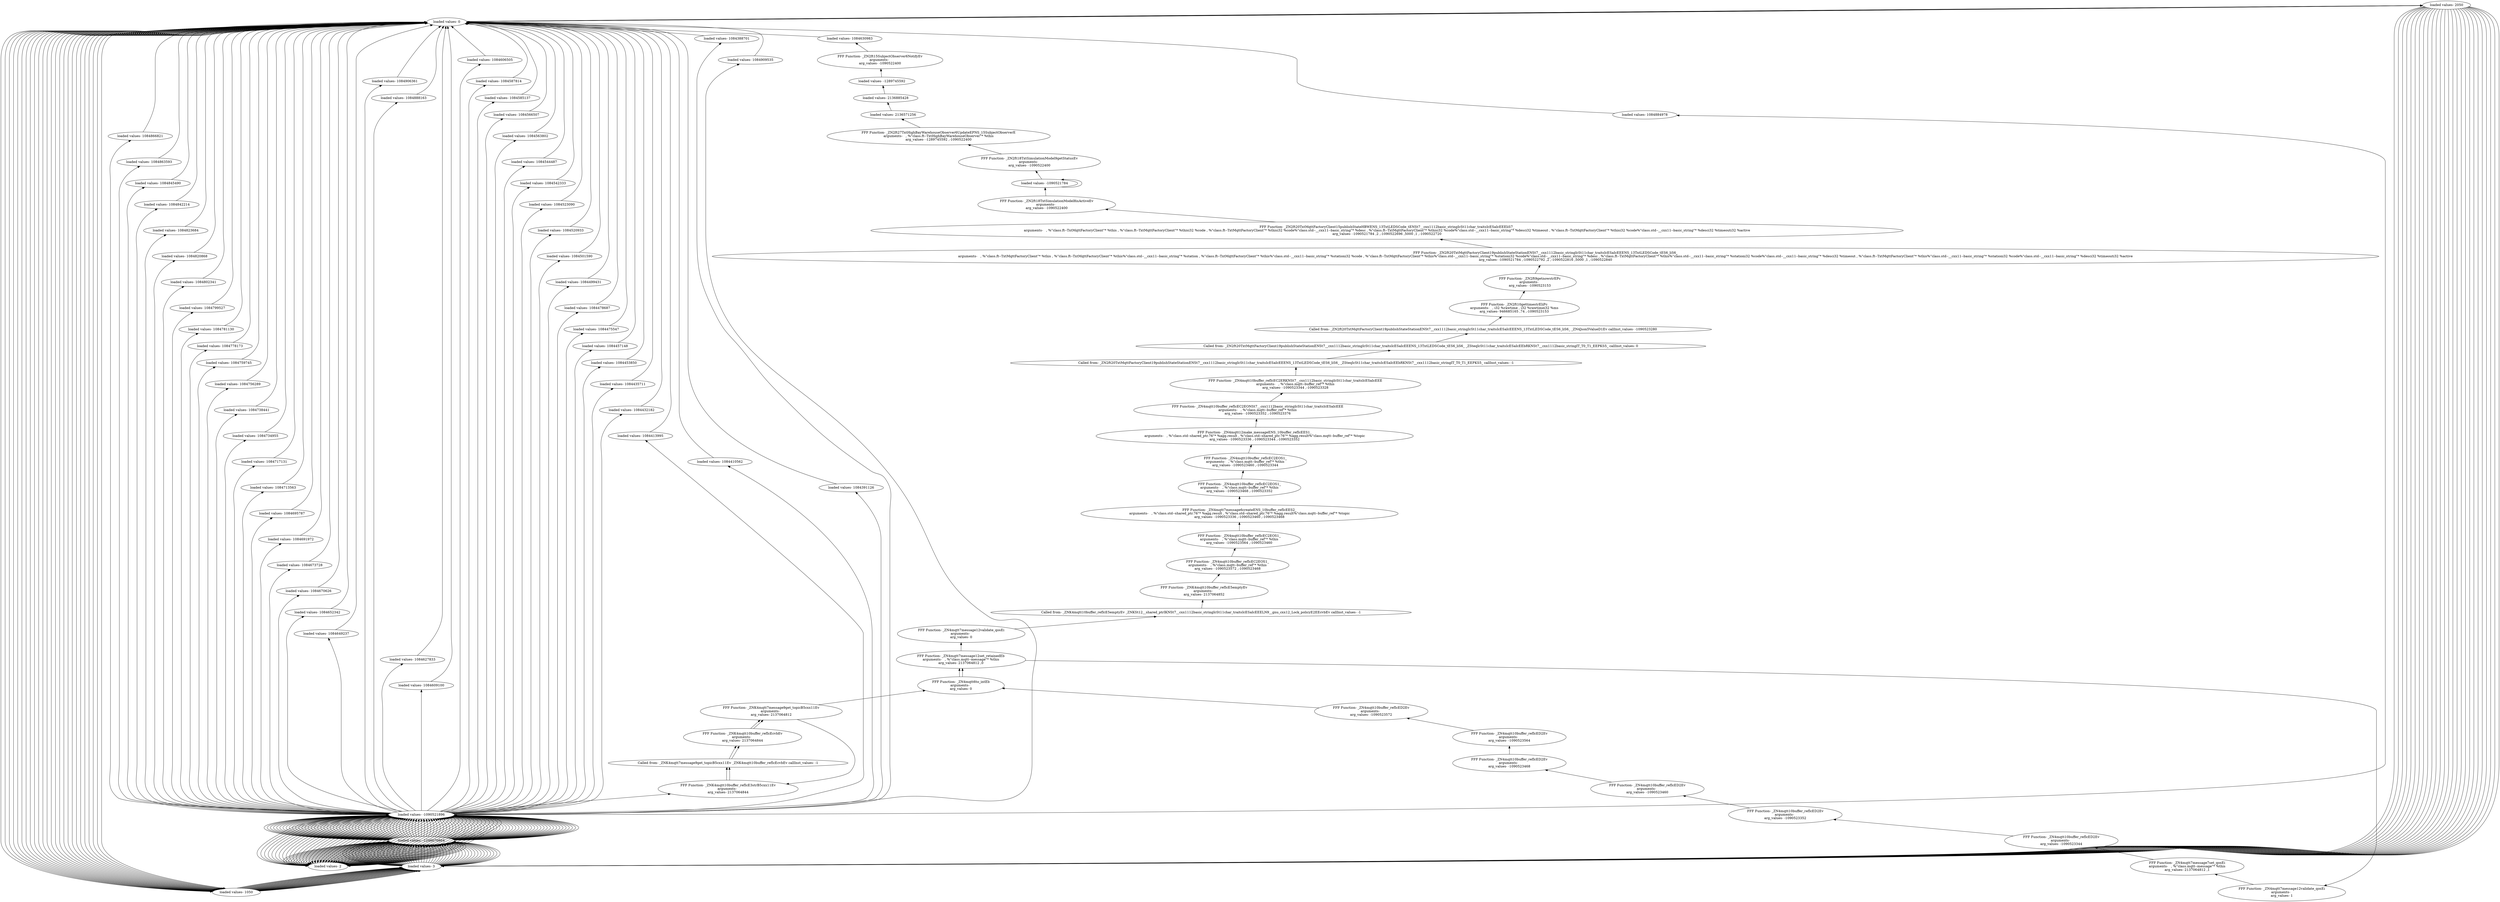 digraph {
	"loaded values- 2050"
	"loaded values- 3"
	"loaded values- 3" -> "loaded values- 2050" [dir=back]
	"loaded values- -1246676664"
	"loaded values- -1246676664" -> "loaded values- 3" [dir=back]
	"loaded values- -1090521896"
	"loaded values- -1090521896" -> "loaded values- -1246676664" [dir=back]
	"loaded values- 2"
	"loaded values- 2" -> "loaded values- -1090521896" [dir=back]
	"loaded values- -1246676664"
	"loaded values- -1246676664" -> "loaded values- 2" [dir=back]
	"loaded values- -1090521896"
	"loaded values- -1090521896" -> "loaded values- -1246676664" [dir=back]
	"loaded values- 1084909535"
	"loaded values- 1084909535" -> "loaded values- -1090521896" [dir=back]
	"loaded values- 0"
	"loaded values- 0" -> "loaded values- 1084909535" [dir=back]
	"loaded values- 1050"
	"loaded values- 1050" -> "loaded values- 0" [dir=back]
	"loaded values- 3"
	"loaded values- 3" -> "loaded values- 1050" [dir=back]
	"loaded values- -1246676664"
	"loaded values- -1246676664" -> "loaded values- 3" [dir=back]
	"loaded values- -1090521896"
	"loaded values- -1090521896" -> "loaded values- -1246676664" [dir=back]
	"loaded values- 2"
	"loaded values- 2" -> "loaded values- -1090521896" [dir=back]
	"loaded values- -1246676664"
	"loaded values- -1246676664" -> "loaded values- 2" [dir=back]
	"loaded values- -1090521896"
	"loaded values- -1090521896" -> "loaded values- -1246676664" [dir=back]
	"loaded values- 1084906361"
	"loaded values- 1084906361" -> "loaded values- -1090521896" [dir=back]
	"loaded values- 0"
	"loaded values- 0" -> "loaded values- 1084906361" [dir=back]
	"loaded values- 2050"
	"loaded values- 2050" -> "loaded values- 0" [dir=back]
	"loaded values- 3"
	"loaded values- 3" -> "loaded values- 2050" [dir=back]
	"loaded values- -1246676664"
	"loaded values- -1246676664" -> "loaded values- 3" [dir=back]
	"loaded values- -1090521896"
	"loaded values- -1090521896" -> "loaded values- -1246676664" [dir=back]
	"loaded values- 2"
	"loaded values- 2" -> "loaded values- -1090521896" [dir=back]
	"loaded values- -1246676664"
	"loaded values- -1246676664" -> "loaded values- 2" [dir=back]
	"loaded values- -1090521896"
	"loaded values- -1090521896" -> "loaded values- -1246676664" [dir=back]
	"loaded values- 1084888163"
	"loaded values- 1084888163" -> "loaded values- -1090521896" [dir=back]
	"loaded values- 0"
	"loaded values- 0" -> "loaded values- 1084888163" [dir=back]
	"loaded values- 1050"
	"loaded values- 1050" -> "loaded values- 0" [dir=back]
	"loaded values- 3"
	"loaded values- 3" -> "loaded values- 1050" [dir=back]
	"loaded values- -1246676664"
	"loaded values- -1246676664" -> "loaded values- 3" [dir=back]
	"loaded values- -1090521896"
	"loaded values- -1090521896" -> "loaded values- -1246676664" [dir=back]
	"loaded values- 2"
	"loaded values- 2" -> "loaded values- -1090521896" [dir=back]
	"loaded values- -1246676664"
	"loaded values- -1246676664" -> "loaded values- 2" [dir=back]
	"loaded values- -1090521896"
	"loaded values- -1090521896" -> "loaded values- -1246676664" [dir=back]
	"loaded values- 1084884978"
	"loaded values- 1084884978" -> "loaded values- -1090521896" [dir=back]
	"loaded values- 0"
	"loaded values- 0" -> "loaded values- 1084884978" [dir=back]
	"loaded values- 2050"
	"loaded values- 2050" -> "loaded values- 0" [dir=back]
	"loaded values- 3"
	"loaded values- 3" -> "loaded values- 2050" [dir=back]
	"loaded values- -1246676664"
	"loaded values- -1246676664" -> "loaded values- 3" [dir=back]
	"loaded values- -1090521896"
	"loaded values- -1090521896" -> "loaded values- -1246676664" [dir=back]
	"loaded values- 2"
	"loaded values- 2" -> "loaded values- -1090521896" [dir=back]
	"loaded values- -1246676664"
	"loaded values- -1246676664" -> "loaded values- 2" [dir=back]
	"loaded values- -1090521896"
	"loaded values- -1090521896" -> "loaded values- -1246676664" [dir=back]
	"loaded values- 1084866821"
	"loaded values- 1084866821" -> "loaded values- -1090521896" [dir=back]
	"loaded values- 0"
	"loaded values- 0" -> "loaded values- 1084866821" [dir=back]
	"loaded values- 1050"
	"loaded values- 1050" -> "loaded values- 0" [dir=back]
	"loaded values- 3"
	"loaded values- 3" -> "loaded values- 1050" [dir=back]
	"loaded values- -1246676664"
	"loaded values- -1246676664" -> "loaded values- 3" [dir=back]
	"loaded values- -1090521896"
	"loaded values- -1090521896" -> "loaded values- -1246676664" [dir=back]
	"loaded values- 2"
	"loaded values- 2" -> "loaded values- -1090521896" [dir=back]
	"loaded values- -1246676664"
	"loaded values- -1246676664" -> "loaded values- 2" [dir=back]
	"loaded values- -1090521896"
	"loaded values- -1090521896" -> "loaded values- -1246676664" [dir=back]
	"loaded values- 1084863593"
	"loaded values- 1084863593" -> "loaded values- -1090521896" [dir=back]
	"loaded values- 0"
	"loaded values- 0" -> "loaded values- 1084863593" [dir=back]
	"loaded values- 2050"
	"loaded values- 2050" -> "loaded values- 0" [dir=back]
	"loaded values- 3"
	"loaded values- 3" -> "loaded values- 2050" [dir=back]
	"loaded values- -1246676664"
	"loaded values- -1246676664" -> "loaded values- 3" [dir=back]
	"loaded values- -1090521896"
	"loaded values- -1090521896" -> "loaded values- -1246676664" [dir=back]
	"loaded values- 2"
	"loaded values- 2" -> "loaded values- -1090521896" [dir=back]
	"loaded values- -1246676664"
	"loaded values- -1246676664" -> "loaded values- 2" [dir=back]
	"loaded values- -1090521896"
	"loaded values- -1090521896" -> "loaded values- -1246676664" [dir=back]
	"loaded values- 1084845490"
	"loaded values- 1084845490" -> "loaded values- -1090521896" [dir=back]
	"loaded values- 0"
	"loaded values- 0" -> "loaded values- 1084845490" [dir=back]
	"loaded values- 1050"
	"loaded values- 1050" -> "loaded values- 0" [dir=back]
	"loaded values- 3"
	"loaded values- 3" -> "loaded values- 1050" [dir=back]
	"loaded values- -1246676664"
	"loaded values- -1246676664" -> "loaded values- 3" [dir=back]
	"loaded values- -1090521896"
	"loaded values- -1090521896" -> "loaded values- -1246676664" [dir=back]
	"loaded values- 2"
	"loaded values- 2" -> "loaded values- -1090521896" [dir=back]
	"loaded values- -1246676664"
	"loaded values- -1246676664" -> "loaded values- 2" [dir=back]
	"loaded values- -1090521896"
	"loaded values- -1090521896" -> "loaded values- -1246676664" [dir=back]
	"loaded values- 1084842214"
	"loaded values- 1084842214" -> "loaded values- -1090521896" [dir=back]
	"loaded values- 0"
	"loaded values- 0" -> "loaded values- 1084842214" [dir=back]
	"loaded values- 2050"
	"loaded values- 2050" -> "loaded values- 0" [dir=back]
	"loaded values- 3"
	"loaded values- 3" -> "loaded values- 2050" [dir=back]
	"loaded values- -1246676664"
	"loaded values- -1246676664" -> "loaded values- 3" [dir=back]
	"loaded values- -1090521896"
	"loaded values- -1090521896" -> "loaded values- -1246676664" [dir=back]
	"loaded values- 2"
	"loaded values- 2" -> "loaded values- -1090521896" [dir=back]
	"loaded values- -1246676664"
	"loaded values- -1246676664" -> "loaded values- 2" [dir=back]
	"loaded values- -1090521896"
	"loaded values- -1090521896" -> "loaded values- -1246676664" [dir=back]
	"loaded values- 1084823684"
	"loaded values- 1084823684" -> "loaded values- -1090521896" [dir=back]
	"loaded values- 0"
	"loaded values- 0" -> "loaded values- 1084823684" [dir=back]
	"loaded values- 1050"
	"loaded values- 1050" -> "loaded values- 0" [dir=back]
	"loaded values- 3"
	"loaded values- 3" -> "loaded values- 1050" [dir=back]
	"loaded values- -1246676664"
	"loaded values- -1246676664" -> "loaded values- 3" [dir=back]
	"loaded values- -1090521896"
	"loaded values- -1090521896" -> "loaded values- -1246676664" [dir=back]
	"loaded values- 2"
	"loaded values- 2" -> "loaded values- -1090521896" [dir=back]
	"loaded values- -1246676664"
	"loaded values- -1246676664" -> "loaded values- 2" [dir=back]
	"loaded values- -1090521896"
	"loaded values- -1090521896" -> "loaded values- -1246676664" [dir=back]
	"loaded values- 1084820868"
	"loaded values- 1084820868" -> "loaded values- -1090521896" [dir=back]
	"loaded values- 0"
	"loaded values- 0" -> "loaded values- 1084820868" [dir=back]
	"loaded values- 2050"
	"loaded values- 2050" -> "loaded values- 0" [dir=back]
	"loaded values- 3"
	"loaded values- 3" -> "loaded values- 2050" [dir=back]
	"loaded values- -1246676664"
	"loaded values- -1246676664" -> "loaded values- 3" [dir=back]
	"loaded values- -1090521896"
	"loaded values- -1090521896" -> "loaded values- -1246676664" [dir=back]
	"loaded values- 2"
	"loaded values- 2" -> "loaded values- -1090521896" [dir=back]
	"loaded values- -1246676664"
	"loaded values- -1246676664" -> "loaded values- 2" [dir=back]
	"loaded values- -1090521896"
	"loaded values- -1090521896" -> "loaded values- -1246676664" [dir=back]
	"loaded values- 1084802341"
	"loaded values- 1084802341" -> "loaded values- -1090521896" [dir=back]
	"loaded values- 0"
	"loaded values- 0" -> "loaded values- 1084802341" [dir=back]
	"loaded values- 1050"
	"loaded values- 1050" -> "loaded values- 0" [dir=back]
	"loaded values- 3"
	"loaded values- 3" -> "loaded values- 1050" [dir=back]
	"loaded values- -1246676664"
	"loaded values- -1246676664" -> "loaded values- 3" [dir=back]
	"loaded values- -1090521896"
	"loaded values- -1090521896" -> "loaded values- -1246676664" [dir=back]
	"loaded values- 2"
	"loaded values- 2" -> "loaded values- -1090521896" [dir=back]
	"loaded values- -1246676664"
	"loaded values- -1246676664" -> "loaded values- 2" [dir=back]
	"loaded values- -1090521896"
	"loaded values- -1090521896" -> "loaded values- -1246676664" [dir=back]
	"loaded values- 1084799527"
	"loaded values- 1084799527" -> "loaded values- -1090521896" [dir=back]
	"loaded values- 0"
	"loaded values- 0" -> "loaded values- 1084799527" [dir=back]
	"loaded values- 2050"
	"loaded values- 2050" -> "loaded values- 0" [dir=back]
	"loaded values- 3"
	"loaded values- 3" -> "loaded values- 2050" [dir=back]
	"loaded values- -1246676664"
	"loaded values- -1246676664" -> "loaded values- 3" [dir=back]
	"loaded values- -1090521896"
	"loaded values- -1090521896" -> "loaded values- -1246676664" [dir=back]
	"loaded values- 2"
	"loaded values- 2" -> "loaded values- -1090521896" [dir=back]
	"loaded values- -1246676664"
	"loaded values- -1246676664" -> "loaded values- 2" [dir=back]
	"loaded values- -1090521896"
	"loaded values- -1090521896" -> "loaded values- -1246676664" [dir=back]
	"loaded values- 1084781130"
	"loaded values- 1084781130" -> "loaded values- -1090521896" [dir=back]
	"loaded values- 0"
	"loaded values- 0" -> "loaded values- 1084781130" [dir=back]
	"loaded values- 1050"
	"loaded values- 1050" -> "loaded values- 0" [dir=back]
	"loaded values- 3"
	"loaded values- 3" -> "loaded values- 1050" [dir=back]
	"loaded values- -1246676664"
	"loaded values- -1246676664" -> "loaded values- 3" [dir=back]
	"loaded values- -1090521896"
	"loaded values- -1090521896" -> "loaded values- -1246676664" [dir=back]
	"loaded values- 2"
	"loaded values- 2" -> "loaded values- -1090521896" [dir=back]
	"loaded values- -1246676664"
	"loaded values- -1246676664" -> "loaded values- 2" [dir=back]
	"loaded values- -1090521896"
	"loaded values- -1090521896" -> "loaded values- -1246676664" [dir=back]
	"loaded values- 1084778173"
	"loaded values- 1084778173" -> "loaded values- -1090521896" [dir=back]
	"loaded values- 0"
	"loaded values- 0" -> "loaded values- 1084778173" [dir=back]
	"loaded values- 2050"
	"loaded values- 2050" -> "loaded values- 0" [dir=back]
	"loaded values- 3"
	"loaded values- 3" -> "loaded values- 2050" [dir=back]
	"loaded values- -1246676664"
	"loaded values- -1246676664" -> "loaded values- 3" [dir=back]
	"loaded values- -1090521896"
	"loaded values- -1090521896" -> "loaded values- -1246676664" [dir=back]
	"loaded values- 2"
	"loaded values- 2" -> "loaded values- -1090521896" [dir=back]
	"loaded values- -1246676664"
	"loaded values- -1246676664" -> "loaded values- 2" [dir=back]
	"loaded values- -1090521896"
	"loaded values- -1090521896" -> "loaded values- -1246676664" [dir=back]
	"loaded values- 1084759745"
	"loaded values- 1084759745" -> "loaded values- -1090521896" [dir=back]
	"loaded values- 0"
	"loaded values- 0" -> "loaded values- 1084759745" [dir=back]
	"loaded values- 1050"
	"loaded values- 1050" -> "loaded values- 0" [dir=back]
	"loaded values- 3"
	"loaded values- 3" -> "loaded values- 1050" [dir=back]
	"loaded values- -1246676664"
	"loaded values- -1246676664" -> "loaded values- 3" [dir=back]
	"loaded values- -1090521896"
	"loaded values- -1090521896" -> "loaded values- -1246676664" [dir=back]
	"loaded values- 2"
	"loaded values- 2" -> "loaded values- -1090521896" [dir=back]
	"loaded values- -1246676664"
	"loaded values- -1246676664" -> "loaded values- 2" [dir=back]
	"loaded values- -1090521896"
	"loaded values- -1090521896" -> "loaded values- -1246676664" [dir=back]
	"loaded values- 1084756289"
	"loaded values- 1084756289" -> "loaded values- -1090521896" [dir=back]
	"loaded values- 0"
	"loaded values- 0" -> "loaded values- 1084756289" [dir=back]
	"loaded values- 2050"
	"loaded values- 2050" -> "loaded values- 0" [dir=back]
	"loaded values- 3"
	"loaded values- 3" -> "loaded values- 2050" [dir=back]
	"loaded values- -1246676664"
	"loaded values- -1246676664" -> "loaded values- 3" [dir=back]
	"loaded values- -1090521896"
	"loaded values- -1090521896" -> "loaded values- -1246676664" [dir=back]
	"loaded values- 2"
	"loaded values- 2" -> "loaded values- -1090521896" [dir=back]
	"loaded values- -1246676664"
	"loaded values- -1246676664" -> "loaded values- 2" [dir=back]
	"loaded values- -1090521896"
	"loaded values- -1090521896" -> "loaded values- -1246676664" [dir=back]
	"loaded values- 1084738441"
	"loaded values- 1084738441" -> "loaded values- -1090521896" [dir=back]
	"loaded values- 0"
	"loaded values- 0" -> "loaded values- 1084738441" [dir=back]
	"loaded values- 1050"
	"loaded values- 1050" -> "loaded values- 0" [dir=back]
	"loaded values- 3"
	"loaded values- 3" -> "loaded values- 1050" [dir=back]
	"loaded values- -1246676664"
	"loaded values- -1246676664" -> "loaded values- 3" [dir=back]
	"loaded values- -1090521896"
	"loaded values- -1090521896" -> "loaded values- -1246676664" [dir=back]
	"loaded values- 2"
	"loaded values- 2" -> "loaded values- -1090521896" [dir=back]
	"loaded values- -1246676664"
	"loaded values- -1246676664" -> "loaded values- 2" [dir=back]
	"loaded values- -1090521896"
	"loaded values- -1090521896" -> "loaded values- -1246676664" [dir=back]
	"loaded values- 1084734955"
	"loaded values- 1084734955" -> "loaded values- -1090521896" [dir=back]
	"loaded values- 0"
	"loaded values- 0" -> "loaded values- 1084734955" [dir=back]
	"loaded values- 2050"
	"loaded values- 2050" -> "loaded values- 0" [dir=back]
	"loaded values- 3"
	"loaded values- 3" -> "loaded values- 2050" [dir=back]
	"loaded values- -1246676664"
	"loaded values- -1246676664" -> "loaded values- 3" [dir=back]
	"loaded values- -1090521896"
	"loaded values- -1090521896" -> "loaded values- -1246676664" [dir=back]
	"loaded values- 2"
	"loaded values- 2" -> "loaded values- -1090521896" [dir=back]
	"loaded values- -1246676664"
	"loaded values- -1246676664" -> "loaded values- 2" [dir=back]
	"loaded values- -1090521896"
	"loaded values- -1090521896" -> "loaded values- -1246676664" [dir=back]
	"loaded values- 1084717131"
	"loaded values- 1084717131" -> "loaded values- -1090521896" [dir=back]
	"loaded values- 0"
	"loaded values- 0" -> "loaded values- 1084717131" [dir=back]
	"loaded values- 1050"
	"loaded values- 1050" -> "loaded values- 0" [dir=back]
	"loaded values- 3"
	"loaded values- 3" -> "loaded values- 1050" [dir=back]
	"loaded values- -1246676664"
	"loaded values- -1246676664" -> "loaded values- 3" [dir=back]
	"loaded values- -1090521896"
	"loaded values- -1090521896" -> "loaded values- -1246676664" [dir=back]
	"loaded values- 2"
	"loaded values- 2" -> "loaded values- -1090521896" [dir=back]
	"loaded values- -1246676664"
	"loaded values- -1246676664" -> "loaded values- 2" [dir=back]
	"loaded values- -1090521896"
	"loaded values- -1090521896" -> "loaded values- -1246676664" [dir=back]
	"loaded values- 1084713563"
	"loaded values- 1084713563" -> "loaded values- -1090521896" [dir=back]
	"loaded values- 0"
	"loaded values- 0" -> "loaded values- 1084713563" [dir=back]
	"loaded values- 2050"
	"loaded values- 2050" -> "loaded values- 0" [dir=back]
	"loaded values- 3"
	"loaded values- 3" -> "loaded values- 2050" [dir=back]
	"loaded values- -1246676664"
	"loaded values- -1246676664" -> "loaded values- 3" [dir=back]
	"loaded values- -1090521896"
	"loaded values- -1090521896" -> "loaded values- -1246676664" [dir=back]
	"loaded values- 2"
	"loaded values- 2" -> "loaded values- -1090521896" [dir=back]
	"loaded values- -1246676664"
	"loaded values- -1246676664" -> "loaded values- 2" [dir=back]
	"loaded values- -1090521896"
	"loaded values- -1090521896" -> "loaded values- -1246676664" [dir=back]
	"loaded values- 1084695787"
	"loaded values- 1084695787" -> "loaded values- -1090521896" [dir=back]
	"loaded values- 0"
	"loaded values- 0" -> "loaded values- 1084695787" [dir=back]
	"loaded values- 1050"
	"loaded values- 1050" -> "loaded values- 0" [dir=back]
	"loaded values- 3"
	"loaded values- 3" -> "loaded values- 1050" [dir=back]
	"loaded values- -1246676664"
	"loaded values- -1246676664" -> "loaded values- 3" [dir=back]
	"loaded values- -1090521896"
	"loaded values- -1090521896" -> "loaded values- -1246676664" [dir=back]
	"loaded values- 2"
	"loaded values- 2" -> "loaded values- -1090521896" [dir=back]
	"loaded values- -1246676664"
	"loaded values- -1246676664" -> "loaded values- 2" [dir=back]
	"loaded values- -1090521896"
	"loaded values- -1090521896" -> "loaded values- -1246676664" [dir=back]
	"loaded values- 1084691972"
	"loaded values- 1084691972" -> "loaded values- -1090521896" [dir=back]
	"loaded values- 0"
	"loaded values- 0" -> "loaded values- 1084691972" [dir=back]
	"loaded values- 2050"
	"loaded values- 2050" -> "loaded values- 0" [dir=back]
	"loaded values- 3"
	"loaded values- 3" -> "loaded values- 2050" [dir=back]
	"loaded values- -1246676664"
	"loaded values- -1246676664" -> "loaded values- 3" [dir=back]
	"loaded values- -1090521896"
	"loaded values- -1090521896" -> "loaded values- -1246676664" [dir=back]
	"loaded values- 2"
	"loaded values- 2" -> "loaded values- -1090521896" [dir=back]
	"loaded values- -1246676664"
	"loaded values- -1246676664" -> "loaded values- 2" [dir=back]
	"loaded values- -1090521896"
	"loaded values- -1090521896" -> "loaded values- -1246676664" [dir=back]
	"loaded values- 1084673728"
	"loaded values- 1084673728" -> "loaded values- -1090521896" [dir=back]
	"loaded values- 0"
	"loaded values- 0" -> "loaded values- 1084673728" [dir=back]
	"loaded values- 1050"
	"loaded values- 1050" -> "loaded values- 0" [dir=back]
	"loaded values- 3"
	"loaded values- 3" -> "loaded values- 1050" [dir=back]
	"loaded values- -1246676664"
	"loaded values- -1246676664" -> "loaded values- 3" [dir=back]
	"loaded values- -1090521896"
	"loaded values- -1090521896" -> "loaded values- -1246676664" [dir=back]
	"loaded values- 2"
	"loaded values- 2" -> "loaded values- -1090521896" [dir=back]
	"loaded values- -1246676664"
	"loaded values- -1246676664" -> "loaded values- 2" [dir=back]
	"loaded values- -1090521896"
	"loaded values- -1090521896" -> "loaded values- -1246676664" [dir=back]
	"loaded values- 1084670626"
	"loaded values- 1084670626" -> "loaded values- -1090521896" [dir=back]
	"loaded values- 0"
	"loaded values- 0" -> "loaded values- 1084670626" [dir=back]
	"loaded values- 2050"
	"loaded values- 2050" -> "loaded values- 0" [dir=back]
	"loaded values- 3"
	"loaded values- 3" -> "loaded values- 2050" [dir=back]
	"loaded values- -1246676664"
	"loaded values- -1246676664" -> "loaded values- 3" [dir=back]
	"loaded values- -1090521896"
	"loaded values- -1090521896" -> "loaded values- -1246676664" [dir=back]
	"loaded values- 2"
	"loaded values- 2" -> "loaded values- -1090521896" [dir=back]
	"loaded values- -1246676664"
	"loaded values- -1246676664" -> "loaded values- 2" [dir=back]
	"loaded values- -1090521896"
	"loaded values- -1090521896" -> "loaded values- -1246676664" [dir=back]
	"loaded values- 1084652342"
	"loaded values- 1084652342" -> "loaded values- -1090521896" [dir=back]
	"loaded values- 0"
	"loaded values- 0" -> "loaded values- 1084652342" [dir=back]
	"loaded values- 1050"
	"loaded values- 1050" -> "loaded values- 0" [dir=back]
	"loaded values- 3"
	"loaded values- 3" -> "loaded values- 1050" [dir=back]
	"loaded values- -1246676664"
	"loaded values- -1246676664" -> "loaded values- 3" [dir=back]
	"loaded values- -1090521896"
	"loaded values- -1090521896" -> "loaded values- -1246676664" [dir=back]
	"loaded values- 2"
	"loaded values- 2" -> "loaded values- -1090521896" [dir=back]
	"loaded values- -1246676664"
	"loaded values- -1246676664" -> "loaded values- 2" [dir=back]
	"loaded values- -1090521896"
	"loaded values- -1090521896" -> "loaded values- -1246676664" [dir=back]
	"loaded values- 1084649237"
	"loaded values- 1084649237" -> "loaded values- -1090521896" [dir=back]
	"loaded values- 0"
	"loaded values- 0" -> "loaded values- 1084649237" [dir=back]
	"loaded values- 2050"
	"loaded values- 2050" -> "loaded values- 0" [dir=back]
	"loaded values- 3"
	"loaded values- 3" -> "loaded values- 2050" [dir=back]
	"loaded values- -1246676664"
	"loaded values- -1246676664" -> "loaded values- 3" [dir=back]
	"loaded values- -1090521896"
	"loaded values- -1090521896" -> "loaded values- -1246676664" [dir=back]
	"loaded values- 2"
	"loaded values- 2" -> "loaded values- -1090521896" [dir=back]
	"loaded values- -1246676664"
	"loaded values- -1246676664" -> "loaded values- 2" [dir=back]
	"loaded values- -1090521896"
	"loaded values- -1090521896" -> "loaded values- -1246676664" [dir=back]
	"FFF Function- _ZNK4mqtt10buffer_refIcE3strB5cxx11Ev
arguments-  
arg_values- 2137064844
"
	"FFF Function- _ZNK4mqtt10buffer_refIcE3strB5cxx11Ev
arguments-  
arg_values- 2137064844
" -> "loaded values- -1090521896" [dir=back]
	"Called from- _ZNK4mqtt7message9get_topicB5cxx11Ev _ZNK4mqtt10buffer_refIcEcvbEv callInst_values- -1"
	"Called from- _ZNK4mqtt7message9get_topicB5cxx11Ev _ZNK4mqtt10buffer_refIcEcvbEv callInst_values- -1" -> "FFF Function- _ZNK4mqtt10buffer_refIcE3strB5cxx11Ev
arguments-  
arg_values- 2137064844
" [dir=back]
	"FFF Function- _ZNK4mqtt10buffer_refIcEcvbEv
arguments-  
arg_values- 2137064844
"
	"FFF Function- _ZNK4mqtt10buffer_refIcEcvbEv
arguments-  
arg_values- 2137064844
" -> "Called from- _ZNK4mqtt7message9get_topicB5cxx11Ev _ZNK4mqtt10buffer_refIcEcvbEv callInst_values- -1" [dir=back]
	"FFF Function- _ZNK4mqtt7message9get_topicB5cxx11Ev
arguments-  
arg_values- 2137064812
"
	"FFF Function- _ZNK4mqtt7message9get_topicB5cxx11Ev
arguments-  
arg_values- 2137064812
" -> "FFF Function- _ZNK4mqtt10buffer_refIcEcvbEv
arguments-  
arg_values- 2137064844
" [dir=back]
	"FFF Function- _ZNK4mqtt10buffer_refIcE3strB5cxx11Ev
arguments-  
arg_values- 2137064844
"
	"FFF Function- _ZNK4mqtt10buffer_refIcE3strB5cxx11Ev
arguments-  
arg_values- 2137064844
" -> "FFF Function- _ZNK4mqtt7message9get_topicB5cxx11Ev
arguments-  
arg_values- 2137064812
" [dir=back]
	"Called from- _ZNK4mqtt7message9get_topicB5cxx11Ev _ZNK4mqtt10buffer_refIcEcvbEv callInst_values- -1"
	"Called from- _ZNK4mqtt7message9get_topicB5cxx11Ev _ZNK4mqtt10buffer_refIcEcvbEv callInst_values- -1" -> "FFF Function- _ZNK4mqtt10buffer_refIcE3strB5cxx11Ev
arguments-  
arg_values- 2137064844
" [dir=back]
	"FFF Function- _ZNK4mqtt10buffer_refIcEcvbEv
arguments-  
arg_values- 2137064844
"
	"FFF Function- _ZNK4mqtt10buffer_refIcEcvbEv
arguments-  
arg_values- 2137064844
" -> "Called from- _ZNK4mqtt7message9get_topicB5cxx11Ev _ZNK4mqtt10buffer_refIcEcvbEv callInst_values- -1" [dir=back]
	"FFF Function- _ZNK4mqtt7message9get_topicB5cxx11Ev
arguments-  
arg_values- 2137064812
"
	"FFF Function- _ZNK4mqtt7message9get_topicB5cxx11Ev
arguments-  
arg_values- 2137064812
" -> "FFF Function- _ZNK4mqtt10buffer_refIcEcvbEv
arguments-  
arg_values- 2137064844
" [dir=back]
	"FFF Function- _ZN4mqtt6to_intEb
arguments-  
arg_values- 0
"
	"FFF Function- _ZN4mqtt6to_intEb
arguments-  
arg_values- 0
" -> "FFF Function- _ZNK4mqtt7message9get_topicB5cxx11Ev
arguments-  
arg_values- 2137064812
" [dir=back]
	"FFF Function- _ZN4mqtt7message12set_retainedEb
arguments-   , %\"class.mqtt--message\"* %this
arg_values- 2137064812 ,0
"
	"FFF Function- _ZN4mqtt7message12set_retainedEb
arguments-   , %\"class.mqtt--message\"* %this
arg_values- 2137064812 ,0
" -> "FFF Function- _ZN4mqtt6to_intEb
arguments-  
arg_values- 0
" [dir=back]
	"FFF Function- _ZN4mqtt7message12validate_qosEi
arguments-  
arg_values- 1
"
	"FFF Function- _ZN4mqtt7message12validate_qosEi
arguments-  
arg_values- 1
" -> "FFF Function- _ZN4mqtt7message12set_retainedEb
arguments-   , %\"class.mqtt--message\"* %this
arg_values- 2137064812 ,0
" [dir=back]
	"FFF Function- _ZN4mqtt7message7set_qosEi
arguments-   , %\"class.mqtt--message\"* %this
arg_values- 2137064812 ,1
"
	"FFF Function- _ZN4mqtt7message7set_qosEi
arguments-   , %\"class.mqtt--message\"* %this
arg_values- 2137064812 ,1
" -> "FFF Function- _ZN4mqtt7message12validate_qosEi
arguments-  
arg_values- 1
" [dir=back]
	"FFF Function- _ZN4mqtt10buffer_refIcED2Ev
arguments-  
arg_values- -1090523344
"
	"FFF Function- _ZN4mqtt10buffer_refIcED2Ev
arguments-  
arg_values- -1090523344
" -> "FFF Function- _ZN4mqtt7message7set_qosEi
arguments-   , %\"class.mqtt--message\"* %this
arg_values- 2137064812 ,1
" [dir=back]
	"FFF Function- _ZN4mqtt10buffer_refIcED2Ev
arguments-  
arg_values- -1090523352
"
	"FFF Function- _ZN4mqtt10buffer_refIcED2Ev
arguments-  
arg_values- -1090523352
" -> "FFF Function- _ZN4mqtt10buffer_refIcED2Ev
arguments-  
arg_values- -1090523344
" [dir=back]
	"FFF Function- _ZN4mqtt10buffer_refIcED2Ev
arguments-  
arg_values- -1090523460
"
	"FFF Function- _ZN4mqtt10buffer_refIcED2Ev
arguments-  
arg_values- -1090523460
" -> "FFF Function- _ZN4mqtt10buffer_refIcED2Ev
arguments-  
arg_values- -1090523352
" [dir=back]
	"FFF Function- _ZN4mqtt10buffer_refIcED2Ev
arguments-  
arg_values- -1090523468
"
	"FFF Function- _ZN4mqtt10buffer_refIcED2Ev
arguments-  
arg_values- -1090523468
" -> "FFF Function- _ZN4mqtt10buffer_refIcED2Ev
arguments-  
arg_values- -1090523460
" [dir=back]
	"FFF Function- _ZN4mqtt10buffer_refIcED2Ev
arguments-  
arg_values- -1090523564
"
	"FFF Function- _ZN4mqtt10buffer_refIcED2Ev
arguments-  
arg_values- -1090523564
" -> "FFF Function- _ZN4mqtt10buffer_refIcED2Ev
arguments-  
arg_values- -1090523468
" [dir=back]
	"FFF Function- _ZN4mqtt10buffer_refIcED2Ev
arguments-  
arg_values- -1090523572
"
	"FFF Function- _ZN4mqtt10buffer_refIcED2Ev
arguments-  
arg_values- -1090523572
" -> "FFF Function- _ZN4mqtt10buffer_refIcED2Ev
arguments-  
arg_values- -1090523564
" [dir=back]
	"FFF Function- _ZN4mqtt6to_intEb
arguments-  
arg_values- 0
"
	"FFF Function- _ZN4mqtt6to_intEb
arguments-  
arg_values- 0
" -> "FFF Function- _ZN4mqtt10buffer_refIcED2Ev
arguments-  
arg_values- -1090523572
" [dir=back]
	"FFF Function- _ZN4mqtt7message12set_retainedEb
arguments-   , %\"class.mqtt--message\"* %this
arg_values- 2137064812 ,0
"
	"FFF Function- _ZN4mqtt7message12set_retainedEb
arguments-   , %\"class.mqtt--message\"* %this
arg_values- 2137064812 ,0
" -> "FFF Function- _ZN4mqtt6to_intEb
arguments-  
arg_values- 0
" [dir=back]
	"FFF Function- _ZN4mqtt7message12validate_qosEi
arguments-  
arg_values- 0
"
	"FFF Function- _ZN4mqtt7message12validate_qosEi
arguments-  
arg_values- 0
" -> "FFF Function- _ZN4mqtt7message12set_retainedEb
arguments-   , %\"class.mqtt--message\"* %this
arg_values- 2137064812 ,0
" [dir=back]
	"Called from- _ZNK4mqtt10buffer_refIcE5emptyEv _ZNKSt12__shared_ptrIKNSt7__cxx1112basic_stringIcSt11char_traitsIcESaIcEEELN9__gnu_cxx12_Lock_policyE2EEcvbEv callInst_values- -1"
	"Called from- _ZNK4mqtt10buffer_refIcE5emptyEv _ZNKSt12__shared_ptrIKNSt7__cxx1112basic_stringIcSt11char_traitsIcESaIcEEELN9__gnu_cxx12_Lock_policyE2EEcvbEv callInst_values- -1" -> "FFF Function- _ZN4mqtt7message12validate_qosEi
arguments-  
arg_values- 0
" [dir=back]
	"FFF Function- _ZNK4mqtt10buffer_refIcE5emptyEv
arguments-  
arg_values- 2137064852
"
	"FFF Function- _ZNK4mqtt10buffer_refIcE5emptyEv
arguments-  
arg_values- 2137064852
" -> "Called from- _ZNK4mqtt10buffer_refIcE5emptyEv _ZNKSt12__shared_ptrIKNSt7__cxx1112basic_stringIcSt11char_traitsIcESaIcEEELN9__gnu_cxx12_Lock_policyE2EEcvbEv callInst_values- -1" [dir=back]
	"FFF Function- _ZN4mqtt10buffer_refIcEC2EOS1_
arguments-   , %\"class.mqtt--buffer_ref\"* %this
arg_values- -1090523572 ,-1090523468
"
	"FFF Function- _ZN4mqtt10buffer_refIcEC2EOS1_
arguments-   , %\"class.mqtt--buffer_ref\"* %this
arg_values- -1090523572 ,-1090523468
" -> "FFF Function- _ZNK4mqtt10buffer_refIcE5emptyEv
arguments-  
arg_values- 2137064852
" [dir=back]
	"FFF Function- _ZN4mqtt10buffer_refIcEC2EOS1_
arguments-   , %\"class.mqtt--buffer_ref\"* %this
arg_values- -1090523564 ,-1090523460
"
	"FFF Function- _ZN4mqtt10buffer_refIcEC2EOS1_
arguments-   , %\"class.mqtt--buffer_ref\"* %this
arg_values- -1090523564 ,-1090523460
" -> "FFF Function- _ZN4mqtt10buffer_refIcEC2EOS1_
arguments-   , %\"class.mqtt--buffer_ref\"* %this
arg_values- -1090523572 ,-1090523468
" [dir=back]
	"FFF Function- _ZN4mqtt7message6createENS_10buffer_refIcEES2_
arguments-   , %\"class.std--shared_ptr.76\"* %agg.result , %\"class.std--shared_ptr.76\"* %agg.result%\"class.mqtt--buffer_ref\"* %topic
arg_values- -1090523336 ,-1090523460 ,-1090523468
"
	"FFF Function- _ZN4mqtt7message6createENS_10buffer_refIcEES2_
arguments-   , %\"class.std--shared_ptr.76\"* %agg.result , %\"class.std--shared_ptr.76\"* %agg.result%\"class.mqtt--buffer_ref\"* %topic
arg_values- -1090523336 ,-1090523460 ,-1090523468
" -> "FFF Function- _ZN4mqtt10buffer_refIcEC2EOS1_
arguments-   , %\"class.mqtt--buffer_ref\"* %this
arg_values- -1090523564 ,-1090523460
" [dir=back]
	"FFF Function- _ZN4mqtt10buffer_refIcEC2EOS1_
arguments-   , %\"class.mqtt--buffer_ref\"* %this
arg_values- -1090523468 ,-1090523352
"
	"FFF Function- _ZN4mqtt10buffer_refIcEC2EOS1_
arguments-   , %\"class.mqtt--buffer_ref\"* %this
arg_values- -1090523468 ,-1090523352
" -> "FFF Function- _ZN4mqtt7message6createENS_10buffer_refIcEES2_
arguments-   , %\"class.std--shared_ptr.76\"* %agg.result , %\"class.std--shared_ptr.76\"* %agg.result%\"class.mqtt--buffer_ref\"* %topic
arg_values- -1090523336 ,-1090523460 ,-1090523468
" [dir=back]
	"FFF Function- _ZN4mqtt10buffer_refIcEC2EOS1_
arguments-   , %\"class.mqtt--buffer_ref\"* %this
arg_values- -1090523460 ,-1090523344
"
	"FFF Function- _ZN4mqtt10buffer_refIcEC2EOS1_
arguments-   , %\"class.mqtt--buffer_ref\"* %this
arg_values- -1090523460 ,-1090523344
" -> "FFF Function- _ZN4mqtt10buffer_refIcEC2EOS1_
arguments-   , %\"class.mqtt--buffer_ref\"* %this
arg_values- -1090523468 ,-1090523352
" [dir=back]
	"FFF Function- _ZN4mqtt12make_messageENS_10buffer_refIcEES1_
arguments-   , %\"class.std--shared_ptr.76\"* %agg.result , %\"class.std--shared_ptr.76\"* %agg.result%\"class.mqtt--buffer_ref\"* %topic
arg_values- -1090523336 ,-1090523344 ,-1090523352
"
	"FFF Function- _ZN4mqtt12make_messageENS_10buffer_refIcEES1_
arguments-   , %\"class.std--shared_ptr.76\"* %agg.result , %\"class.std--shared_ptr.76\"* %agg.result%\"class.mqtt--buffer_ref\"* %topic
arg_values- -1090523336 ,-1090523344 ,-1090523352
" -> "FFF Function- _ZN4mqtt10buffer_refIcEC2EOS1_
arguments-   , %\"class.mqtt--buffer_ref\"* %this
arg_values- -1090523460 ,-1090523344
" [dir=back]
	"FFF Function- _ZN4mqtt10buffer_refIcEC2EONSt7__cxx1112basic_stringIcSt11char_traitsIcESaIcEEE
arguments-   , %\"class.mqtt--buffer_ref\"* %this
arg_values- -1090523352 ,-1090523376
"
	"FFF Function- _ZN4mqtt10buffer_refIcEC2EONSt7__cxx1112basic_stringIcSt11char_traitsIcESaIcEEE
arguments-   , %\"class.mqtt--buffer_ref\"* %this
arg_values- -1090523352 ,-1090523376
" -> "FFF Function- _ZN4mqtt12make_messageENS_10buffer_refIcEES1_
arguments-   , %\"class.std--shared_ptr.76\"* %agg.result , %\"class.std--shared_ptr.76\"* %agg.result%\"class.mqtt--buffer_ref\"* %topic
arg_values- -1090523336 ,-1090523344 ,-1090523352
" [dir=back]
	"FFF Function- _ZN4mqtt10buffer_refIcEC2ERKNSt7__cxx1112basic_stringIcSt11char_traitsIcESaIcEEE
arguments-   , %\"class.mqtt--buffer_ref\"* %this
arg_values- -1090523344 ,-1090523328
"
	"FFF Function- _ZN4mqtt10buffer_refIcEC2ERKNSt7__cxx1112basic_stringIcSt11char_traitsIcESaIcEEE
arguments-   , %\"class.mqtt--buffer_ref\"* %this
arg_values- -1090523344 ,-1090523328
" -> "FFF Function- _ZN4mqtt10buffer_refIcEC2EONSt7__cxx1112basic_stringIcSt11char_traitsIcESaIcEEE
arguments-   , %\"class.mqtt--buffer_ref\"* %this
arg_values- -1090523352 ,-1090523376
" [dir=back]
	"Called from- _ZN2ft20TxtMqttFactoryClient19publishStateStationENSt7__cxx1112basic_stringIcSt11char_traitsIcESaIcEEENS_13TxtLEDSCode_tES6_liS6_ _ZSteqIcSt11char_traitsIcESaIcEEbRKNSt7__cxx1112basic_stringIT_T0_T1_EEPKS5_ callInst_values- -1"
	"Called from- _ZN2ft20TxtMqttFactoryClient19publishStateStationENSt7__cxx1112basic_stringIcSt11char_traitsIcESaIcEEENS_13TxtLEDSCode_tES6_liS6_ _ZSteqIcSt11char_traitsIcESaIcEEbRKNSt7__cxx1112basic_stringIT_T0_T1_EEPKS5_ callInst_values- -1" -> "FFF Function- _ZN4mqtt10buffer_refIcEC2ERKNSt7__cxx1112basic_stringIcSt11char_traitsIcESaIcEEE
arguments-   , %\"class.mqtt--buffer_ref\"* %this
arg_values- -1090523344 ,-1090523328
" [dir=back]
	"Called from- _ZN2ft20TxtMqttFactoryClient19publishStateStationENSt7__cxx1112basic_stringIcSt11char_traitsIcESaIcEEENS_13TxtLEDSCode_tES6_liS6_ _ZSteqIcSt11char_traitsIcESaIcEEbRKNSt7__cxx1112basic_stringIT_T0_T1_EEPKS5_ callInst_values- 0"
	"Called from- _ZN2ft20TxtMqttFactoryClient19publishStateStationENSt7__cxx1112basic_stringIcSt11char_traitsIcESaIcEEENS_13TxtLEDSCode_tES6_liS6_ _ZSteqIcSt11char_traitsIcESaIcEEbRKNSt7__cxx1112basic_stringIT_T0_T1_EEPKS5_ callInst_values- 0" -> "Called from- _ZN2ft20TxtMqttFactoryClient19publishStateStationENSt7__cxx1112basic_stringIcSt11char_traitsIcESaIcEEENS_13TxtLEDSCode_tES6_liS6_ _ZSteqIcSt11char_traitsIcESaIcEEbRKNSt7__cxx1112basic_stringIT_T0_T1_EEPKS5_ callInst_values- -1" [dir=back]
	"Called from- _ZN2ft20TxtMqttFactoryClient19publishStateStationENSt7__cxx1112basic_stringIcSt11char_traitsIcESaIcEEENS_13TxtLEDSCode_tES6_liS6_ _ZN4Json5ValueD1Ev callInst_values- -1090523280"
	"Called from- _ZN2ft20TxtMqttFactoryClient19publishStateStationENSt7__cxx1112basic_stringIcSt11char_traitsIcESaIcEEENS_13TxtLEDSCode_tES6_liS6_ _ZN4Json5ValueD1Ev callInst_values- -1090523280" -> "Called from- _ZN2ft20TxtMqttFactoryClient19publishStateStationENSt7__cxx1112basic_stringIcSt11char_traitsIcESaIcEEENS_13TxtLEDSCode_tES6_liS6_ _ZSteqIcSt11char_traitsIcESaIcEEbRKNSt7__cxx1112basic_stringIT_T0_T1_EEPKS5_ callInst_values- 0" [dir=back]
	"FFF Function- _ZN2ft10gettimestrEliPc
arguments-   , i32 %rawtime , i32 %rawtimei32 %ms
arg_values- 946685165 ,74 ,-1090523153
"
	"FFF Function- _ZN2ft10gettimestrEliPc
arguments-   , i32 %rawtime , i32 %rawtimei32 %ms
arg_values- 946685165 ,74 ,-1090523153
" -> "Called from- _ZN2ft20TxtMqttFactoryClient19publishStateStationENSt7__cxx1112basic_stringIcSt11char_traitsIcESaIcEEENS_13TxtLEDSCode_tES6_liS6_ _ZN4Json5ValueD1Ev callInst_values- -1090523280" [dir=back]
	"FFF Function- _ZN2ft9getnowstrEPc
arguments-  
arg_values- -1090523153
"
	"FFF Function- _ZN2ft9getnowstrEPc
arguments-  
arg_values- -1090523153
" -> "FFF Function- _ZN2ft10gettimestrEliPc
arguments-   , i32 %rawtime , i32 %rawtimei32 %ms
arg_values- 946685165 ,74 ,-1090523153
" [dir=back]
	"FFF Function- _ZN2ft20TxtMqttFactoryClient19publishStateStationENSt7__cxx1112basic_stringIcSt11char_traitsIcESaIcEEENS_13TxtLEDSCode_tES6_liS6_
arguments-   , %\"class.ft--TxtMqttFactoryClient\"* %this , %\"class.ft--TxtMqttFactoryClient\"* %this%\"class.std--__cxx11--basic_string\"* %station , %\"class.ft--TxtMqttFactoryClient\"* %this%\"class.std--__cxx11--basic_string\"* %stationi32 %code , %\"class.ft--TxtMqttFactoryClient\"* %this%\"class.std--__cxx11--basic_string\"* %stationi32 %code%\"class.std--__cxx11--basic_string\"* %desc , %\"class.ft--TxtMqttFactoryClient\"* %this%\"class.std--__cxx11--basic_string\"* %stationi32 %code%\"class.std--__cxx11--basic_string\"* %desci32 %timeout , %\"class.ft--TxtMqttFactoryClient\"* %this%\"class.std--__cxx11--basic_string\"* %stationi32 %code%\"class.std--__cxx11--basic_string\"* %desci32 %timeouti32 %active
arg_values- -1090521784 ,-1090522792 ,2 ,-1090522816 ,5000 ,1 ,-1090522840
"
	"FFF Function- _ZN2ft20TxtMqttFactoryClient19publishStateStationENSt7__cxx1112basic_stringIcSt11char_traitsIcESaIcEEENS_13TxtLEDSCode_tES6_liS6_
arguments-   , %\"class.ft--TxtMqttFactoryClient\"* %this , %\"class.ft--TxtMqttFactoryClient\"* %this%\"class.std--__cxx11--basic_string\"* %station , %\"class.ft--TxtMqttFactoryClient\"* %this%\"class.std--__cxx11--basic_string\"* %stationi32 %code , %\"class.ft--TxtMqttFactoryClient\"* %this%\"class.std--__cxx11--basic_string\"* %stationi32 %code%\"class.std--__cxx11--basic_string\"* %desc , %\"class.ft--TxtMqttFactoryClient\"* %this%\"class.std--__cxx11--basic_string\"* %stationi32 %code%\"class.std--__cxx11--basic_string\"* %desci32 %timeout , %\"class.ft--TxtMqttFactoryClient\"* %this%\"class.std--__cxx11--basic_string\"* %stationi32 %code%\"class.std--__cxx11--basic_string\"* %desci32 %timeouti32 %active
arg_values- -1090521784 ,-1090522792 ,2 ,-1090522816 ,5000 ,1 ,-1090522840
" -> "FFF Function- _ZN2ft9getnowstrEPc
arguments-  
arg_values- -1090523153
" [dir=back]
	"FFF Function- _ZN2ft20TxtMqttFactoryClient15publishStateHBWENS_13TxtLEDSCode_tENSt7__cxx1112basic_stringIcSt11char_traitsIcESaIcEEEliS7_
arguments-   , %\"class.ft--TxtMqttFactoryClient\"* %this , %\"class.ft--TxtMqttFactoryClient\"* %thisi32 %code , %\"class.ft--TxtMqttFactoryClient\"* %thisi32 %code%\"class.std--__cxx11--basic_string\"* %desc , %\"class.ft--TxtMqttFactoryClient\"* %thisi32 %code%\"class.std--__cxx11--basic_string\"* %desci32 %timeout , %\"class.ft--TxtMqttFactoryClient\"* %thisi32 %code%\"class.std--__cxx11--basic_string\"* %desci32 %timeouti32 %active
arg_values- -1090521784 ,2 ,-1090522696 ,5000 ,1 ,-1090522720
"
	"FFF Function- _ZN2ft20TxtMqttFactoryClient15publishStateHBWENS_13TxtLEDSCode_tENSt7__cxx1112basic_stringIcSt11char_traitsIcESaIcEEEliS7_
arguments-   , %\"class.ft--TxtMqttFactoryClient\"* %this , %\"class.ft--TxtMqttFactoryClient\"* %thisi32 %code , %\"class.ft--TxtMqttFactoryClient\"* %thisi32 %code%\"class.std--__cxx11--basic_string\"* %desc , %\"class.ft--TxtMqttFactoryClient\"* %thisi32 %code%\"class.std--__cxx11--basic_string\"* %desci32 %timeout , %\"class.ft--TxtMqttFactoryClient\"* %thisi32 %code%\"class.std--__cxx11--basic_string\"* %desci32 %timeouti32 %active
arg_values- -1090521784 ,2 ,-1090522696 ,5000 ,1 ,-1090522720
" -> "FFF Function- _ZN2ft20TxtMqttFactoryClient19publishStateStationENSt7__cxx1112basic_stringIcSt11char_traitsIcESaIcEEENS_13TxtLEDSCode_tES6_liS6_
arguments-   , %\"class.ft--TxtMqttFactoryClient\"* %this , %\"class.ft--TxtMqttFactoryClient\"* %this%\"class.std--__cxx11--basic_string\"* %station , %\"class.ft--TxtMqttFactoryClient\"* %this%\"class.std--__cxx11--basic_string\"* %stationi32 %code , %\"class.ft--TxtMqttFactoryClient\"* %this%\"class.std--__cxx11--basic_string\"* %stationi32 %code%\"class.std--__cxx11--basic_string\"* %desc , %\"class.ft--TxtMqttFactoryClient\"* %this%\"class.std--__cxx11--basic_string\"* %stationi32 %code%\"class.std--__cxx11--basic_string\"* %desci32 %timeout , %\"class.ft--TxtMqttFactoryClient\"* %this%\"class.std--__cxx11--basic_string\"* %stationi32 %code%\"class.std--__cxx11--basic_string\"* %desci32 %timeouti32 %active
arg_values- -1090521784 ,-1090522792 ,2 ,-1090522816 ,5000 ,1 ,-1090522840
" [dir=back]
	"FFF Function- _ZN2ft18TxtSimulationModel8isActiveEv
arguments-  
arg_values- -1090522400
"
	"FFF Function- _ZN2ft18TxtSimulationModel8isActiveEv
arguments-  
arg_values- -1090522400
" -> "FFF Function- _ZN2ft20TxtMqttFactoryClient15publishStateHBWENS_13TxtLEDSCode_tENSt7__cxx1112basic_stringIcSt11char_traitsIcESaIcEEEliS7_
arguments-   , %\"class.ft--TxtMqttFactoryClient\"* %this , %\"class.ft--TxtMqttFactoryClient\"* %thisi32 %code , %\"class.ft--TxtMqttFactoryClient\"* %thisi32 %code%\"class.std--__cxx11--basic_string\"* %desc , %\"class.ft--TxtMqttFactoryClient\"* %thisi32 %code%\"class.std--__cxx11--basic_string\"* %desci32 %timeout , %\"class.ft--TxtMqttFactoryClient\"* %thisi32 %code%\"class.std--__cxx11--basic_string\"* %desci32 %timeouti32 %active
arg_values- -1090521784 ,2 ,-1090522696 ,5000 ,1 ,-1090522720
" [dir=back]
	"loaded values- -1090521784"
	"loaded values- -1090521784" -> "FFF Function- _ZN2ft18TxtSimulationModel8isActiveEv
arguments-  
arg_values- -1090522400
" [dir=back]
	"loaded values- -1090521784"
	"loaded values- -1090521784" -> "loaded values- -1090521784" [dir=back]
	"FFF Function- _ZN2ft18TxtSimulationModel9getStatusEv
arguments-  
arg_values- -1090522400
"
	"FFF Function- _ZN2ft18TxtSimulationModel9getStatusEv
arguments-  
arg_values- -1090522400
" -> "loaded values- -1090521784" [dir=back]
	"FFF Function- _ZN2ft27TxtHighBayWarehouseObserver6UpdateEPNS_15SubjectObserverE
arguments-   , %\"class.ft--TxtHighBayWarehouseObserver\"* %this
arg_values- -1289745592 ,-1090522400
"
	"FFF Function- _ZN2ft27TxtHighBayWarehouseObserver6UpdateEPNS_15SubjectObserverE
arguments-   , %\"class.ft--TxtHighBayWarehouseObserver\"* %this
arg_values- -1289745592 ,-1090522400
" -> "FFF Function- _ZN2ft18TxtSimulationModel9getStatusEv
arguments-  
arg_values- -1090522400
" [dir=back]
	"loaded values- 2136571256"
	"loaded values- 2136571256" -> "FFF Function- _ZN2ft27TxtHighBayWarehouseObserver6UpdateEPNS_15SubjectObserverE
arguments-   , %\"class.ft--TxtHighBayWarehouseObserver\"* %this
arg_values- -1289745592 ,-1090522400
" [dir=back]
	"loaded values- 2136885428"
	"loaded values- 2136885428" -> "loaded values- 2136571256" [dir=back]
	"loaded values- -1289745592"
	"loaded values- -1289745592" -> "loaded values- 2136885428" [dir=back]
	"FFF Function- _ZN2ft15SubjectObserver6NotifyEv
arguments-  
arg_values- -1090522400
"
	"FFF Function- _ZN2ft15SubjectObserver6NotifyEv
arguments-  
arg_values- -1090522400
" -> "loaded values- -1289745592" [dir=back]
	"loaded values- 1084630983"
	"loaded values- 1084630983" -> "FFF Function- _ZN2ft15SubjectObserver6NotifyEv
arguments-  
arg_values- -1090522400
" [dir=back]
	"loaded values- 0"
	"loaded values- 0" -> "loaded values- 1084630983" [dir=back]
	"loaded values- 1050"
	"loaded values- 1050" -> "loaded values- 0" [dir=back]
	"loaded values- 3"
	"loaded values- 3" -> "loaded values- 1050" [dir=back]
	"loaded values- -1246676664"
	"loaded values- -1246676664" -> "loaded values- 3" [dir=back]
	"loaded values- -1090521896"
	"loaded values- -1090521896" -> "loaded values- -1246676664" [dir=back]
	"loaded values- 2"
	"loaded values- 2" -> "loaded values- -1090521896" [dir=back]
	"loaded values- -1246676664"
	"loaded values- -1246676664" -> "loaded values- 2" [dir=back]
	"loaded values- -1090521896"
	"loaded values- -1090521896" -> "loaded values- -1246676664" [dir=back]
	"loaded values- 1084627833"
	"loaded values- 1084627833" -> "loaded values- -1090521896" [dir=back]
	"loaded values- 0"
	"loaded values- 0" -> "loaded values- 1084627833" [dir=back]
	"loaded values- 2050"
	"loaded values- 2050" -> "loaded values- 0" [dir=back]
	"loaded values- 3"
	"loaded values- 3" -> "loaded values- 2050" [dir=back]
	"loaded values- -1246676664"
	"loaded values- -1246676664" -> "loaded values- 3" [dir=back]
	"loaded values- -1090521896"
	"loaded values- -1090521896" -> "loaded values- -1246676664" [dir=back]
	"loaded values- 2"
	"loaded values- 2" -> "loaded values- -1090521896" [dir=back]
	"loaded values- -1246676664"
	"loaded values- -1246676664" -> "loaded values- 2" [dir=back]
	"loaded values- -1090521896"
	"loaded values- -1090521896" -> "loaded values- -1246676664" [dir=back]
	"loaded values- 1084609100"
	"loaded values- 1084609100" -> "loaded values- -1090521896" [dir=back]
	"loaded values- 0"
	"loaded values- 0" -> "loaded values- 1084609100" [dir=back]
	"loaded values- 1050"
	"loaded values- 1050" -> "loaded values- 0" [dir=back]
	"loaded values- 3"
	"loaded values- 3" -> "loaded values- 1050" [dir=back]
	"loaded values- -1246676664"
	"loaded values- -1246676664" -> "loaded values- 3" [dir=back]
	"loaded values- -1090521896"
	"loaded values- -1090521896" -> "loaded values- -1246676664" [dir=back]
	"loaded values- 2"
	"loaded values- 2" -> "loaded values- -1090521896" [dir=back]
	"loaded values- -1246676664"
	"loaded values- -1246676664" -> "loaded values- 2" [dir=back]
	"loaded values- -1090521896"
	"loaded values- -1090521896" -> "loaded values- -1246676664" [dir=back]
	"loaded values- 1084606505"
	"loaded values- 1084606505" -> "loaded values- -1090521896" [dir=back]
	"loaded values- 0"
	"loaded values- 0" -> "loaded values- 1084606505" [dir=back]
	"loaded values- 2050"
	"loaded values- 2050" -> "loaded values- 0" [dir=back]
	"loaded values- 3"
	"loaded values- 3" -> "loaded values- 2050" [dir=back]
	"loaded values- -1246676664"
	"loaded values- -1246676664" -> "loaded values- 3" [dir=back]
	"loaded values- -1090521896"
	"loaded values- -1090521896" -> "loaded values- -1246676664" [dir=back]
	"loaded values- 2"
	"loaded values- 2" -> "loaded values- -1090521896" [dir=back]
	"loaded values- -1246676664"
	"loaded values- -1246676664" -> "loaded values- 2" [dir=back]
	"loaded values- -1090521896"
	"loaded values- -1090521896" -> "loaded values- -1246676664" [dir=back]
	"loaded values- 1084587814"
	"loaded values- 1084587814" -> "loaded values- -1090521896" [dir=back]
	"loaded values- 0"
	"loaded values- 0" -> "loaded values- 1084587814" [dir=back]
	"loaded values- 1050"
	"loaded values- 1050" -> "loaded values- 0" [dir=back]
	"loaded values- 3"
	"loaded values- 3" -> "loaded values- 1050" [dir=back]
	"loaded values- -1246676664"
	"loaded values- -1246676664" -> "loaded values- 3" [dir=back]
	"loaded values- -1090521896"
	"loaded values- -1090521896" -> "loaded values- -1246676664" [dir=back]
	"loaded values- 2"
	"loaded values- 2" -> "loaded values- -1090521896" [dir=back]
	"loaded values- -1246676664"
	"loaded values- -1246676664" -> "loaded values- 2" [dir=back]
	"loaded values- -1090521896"
	"loaded values- -1090521896" -> "loaded values- -1246676664" [dir=back]
	"loaded values- 1084585137"
	"loaded values- 1084585137" -> "loaded values- -1090521896" [dir=back]
	"loaded values- 0"
	"loaded values- 0" -> "loaded values- 1084585137" [dir=back]
	"loaded values- 2050"
	"loaded values- 2050" -> "loaded values- 0" [dir=back]
	"loaded values- 3"
	"loaded values- 3" -> "loaded values- 2050" [dir=back]
	"loaded values- -1246676664"
	"loaded values- -1246676664" -> "loaded values- 3" [dir=back]
	"loaded values- -1090521896"
	"loaded values- -1090521896" -> "loaded values- -1246676664" [dir=back]
	"loaded values- 2"
	"loaded values- 2" -> "loaded values- -1090521896" [dir=back]
	"loaded values- -1246676664"
	"loaded values- -1246676664" -> "loaded values- 2" [dir=back]
	"loaded values- -1090521896"
	"loaded values- -1090521896" -> "loaded values- -1246676664" [dir=back]
	"loaded values- 1084566507"
	"loaded values- 1084566507" -> "loaded values- -1090521896" [dir=back]
	"loaded values- 0"
	"loaded values- 0" -> "loaded values- 1084566507" [dir=back]
	"loaded values- 1050"
	"loaded values- 1050" -> "loaded values- 0" [dir=back]
	"loaded values- 3"
	"loaded values- 3" -> "loaded values- 1050" [dir=back]
	"loaded values- -1246676664"
	"loaded values- -1246676664" -> "loaded values- 3" [dir=back]
	"loaded values- -1090521896"
	"loaded values- -1090521896" -> "loaded values- -1246676664" [dir=back]
	"loaded values- 2"
	"loaded values- 2" -> "loaded values- -1090521896" [dir=back]
	"loaded values- -1246676664"
	"loaded values- -1246676664" -> "loaded values- 2" [dir=back]
	"loaded values- -1090521896"
	"loaded values- -1090521896" -> "loaded values- -1246676664" [dir=back]
	"loaded values- 1084563802"
	"loaded values- 1084563802" -> "loaded values- -1090521896" [dir=back]
	"loaded values- 0"
	"loaded values- 0" -> "loaded values- 1084563802" [dir=back]
	"loaded values- 2050"
	"loaded values- 2050" -> "loaded values- 0" [dir=back]
	"loaded values- 3"
	"loaded values- 3" -> "loaded values- 2050" [dir=back]
	"loaded values- -1246676664"
	"loaded values- -1246676664" -> "loaded values- 3" [dir=back]
	"loaded values- -1090521896"
	"loaded values- -1090521896" -> "loaded values- -1246676664" [dir=back]
	"loaded values- 2"
	"loaded values- 2" -> "loaded values- -1090521896" [dir=back]
	"loaded values- -1246676664"
	"loaded values- -1246676664" -> "loaded values- 2" [dir=back]
	"loaded values- -1090521896"
	"loaded values- -1090521896" -> "loaded values- -1246676664" [dir=back]
	"loaded values- 1084544487"
	"loaded values- 1084544487" -> "loaded values- -1090521896" [dir=back]
	"loaded values- 0"
	"loaded values- 0" -> "loaded values- 1084544487" [dir=back]
	"loaded values- 1050"
	"loaded values- 1050" -> "loaded values- 0" [dir=back]
	"loaded values- 3"
	"loaded values- 3" -> "loaded values- 1050" [dir=back]
	"loaded values- -1246676664"
	"loaded values- -1246676664" -> "loaded values- 3" [dir=back]
	"loaded values- -1090521896"
	"loaded values- -1090521896" -> "loaded values- -1246676664" [dir=back]
	"loaded values- 2"
	"loaded values- 2" -> "loaded values- -1090521896" [dir=back]
	"loaded values- -1246676664"
	"loaded values- -1246676664" -> "loaded values- 2" [dir=back]
	"loaded values- -1090521896"
	"loaded values- -1090521896" -> "loaded values- -1246676664" [dir=back]
	"loaded values- 1084542333"
	"loaded values- 1084542333" -> "loaded values- -1090521896" [dir=back]
	"loaded values- 0"
	"loaded values- 0" -> "loaded values- 1084542333" [dir=back]
	"loaded values- 2050"
	"loaded values- 2050" -> "loaded values- 0" [dir=back]
	"loaded values- 3"
	"loaded values- 3" -> "loaded values- 2050" [dir=back]
	"loaded values- -1246676664"
	"loaded values- -1246676664" -> "loaded values- 3" [dir=back]
	"loaded values- -1090521896"
	"loaded values- -1090521896" -> "loaded values- -1246676664" [dir=back]
	"loaded values- 2"
	"loaded values- 2" -> "loaded values- -1090521896" [dir=back]
	"loaded values- -1246676664"
	"loaded values- -1246676664" -> "loaded values- 2" [dir=back]
	"loaded values- -1090521896"
	"loaded values- -1090521896" -> "loaded values- -1246676664" [dir=back]
	"loaded values- 1084523090"
	"loaded values- 1084523090" -> "loaded values- -1090521896" [dir=back]
	"loaded values- 0"
	"loaded values- 0" -> "loaded values- 1084523090" [dir=back]
	"loaded values- 1050"
	"loaded values- 1050" -> "loaded values- 0" [dir=back]
	"loaded values- 3"
	"loaded values- 3" -> "loaded values- 1050" [dir=back]
	"loaded values- -1246676664"
	"loaded values- -1246676664" -> "loaded values- 3" [dir=back]
	"loaded values- -1090521896"
	"loaded values- -1090521896" -> "loaded values- -1246676664" [dir=back]
	"loaded values- 2"
	"loaded values- 2" -> "loaded values- -1090521896" [dir=back]
	"loaded values- -1246676664"
	"loaded values- -1246676664" -> "loaded values- 2" [dir=back]
	"loaded values- -1090521896"
	"loaded values- -1090521896" -> "loaded values- -1246676664" [dir=back]
	"loaded values- 1084520933"
	"loaded values- 1084520933" -> "loaded values- -1090521896" [dir=back]
	"loaded values- 0"
	"loaded values- 0" -> "loaded values- 1084520933" [dir=back]
	"loaded values- 2050"
	"loaded values- 2050" -> "loaded values- 0" [dir=back]
	"loaded values- 3"
	"loaded values- 3" -> "loaded values- 2050" [dir=back]
	"loaded values- -1246676664"
	"loaded values- -1246676664" -> "loaded values- 3" [dir=back]
	"loaded values- -1090521896"
	"loaded values- -1090521896" -> "loaded values- -1246676664" [dir=back]
	"loaded values- 2"
	"loaded values- 2" -> "loaded values- -1090521896" [dir=back]
	"loaded values- -1246676664"
	"loaded values- -1246676664" -> "loaded values- 2" [dir=back]
	"loaded values- -1090521896"
	"loaded values- -1090521896" -> "loaded values- -1246676664" [dir=back]
	"loaded values- 1084501590"
	"loaded values- 1084501590" -> "loaded values- -1090521896" [dir=back]
	"loaded values- 0"
	"loaded values- 0" -> "loaded values- 1084501590" [dir=back]
	"loaded values- 1050"
	"loaded values- 1050" -> "loaded values- 0" [dir=back]
	"loaded values- 3"
	"loaded values- 3" -> "loaded values- 1050" [dir=back]
	"loaded values- -1246676664"
	"loaded values- -1246676664" -> "loaded values- 3" [dir=back]
	"loaded values- -1090521896"
	"loaded values- -1090521896" -> "loaded values- -1246676664" [dir=back]
	"loaded values- 2"
	"loaded values- 2" -> "loaded values- -1090521896" [dir=back]
	"loaded values- -1246676664"
	"loaded values- -1246676664" -> "loaded values- 2" [dir=back]
	"loaded values- -1090521896"
	"loaded values- -1090521896" -> "loaded values- -1246676664" [dir=back]
	"loaded values- 1084499431"
	"loaded values- 1084499431" -> "loaded values- -1090521896" [dir=back]
	"loaded values- 0"
	"loaded values- 0" -> "loaded values- 1084499431" [dir=back]
	"loaded values- 2050"
	"loaded values- 2050" -> "loaded values- 0" [dir=back]
	"loaded values- 3"
	"loaded values- 3" -> "loaded values- 2050" [dir=back]
	"loaded values- -1246676664"
	"loaded values- -1246676664" -> "loaded values- 3" [dir=back]
	"loaded values- -1090521896"
	"loaded values- -1090521896" -> "loaded values- -1246676664" [dir=back]
	"loaded values- 2"
	"loaded values- 2" -> "loaded values- -1090521896" [dir=back]
	"loaded values- -1246676664"
	"loaded values- -1246676664" -> "loaded values- 2" [dir=back]
	"loaded values- -1090521896"
	"loaded values- -1090521896" -> "loaded values- -1246676664" [dir=back]
	"loaded values- 1084478687"
	"loaded values- 1084478687" -> "loaded values- -1090521896" [dir=back]
	"loaded values- 0"
	"loaded values- 0" -> "loaded values- 1084478687" [dir=back]
	"loaded values- 1050"
	"loaded values- 1050" -> "loaded values- 0" [dir=back]
	"loaded values- 3"
	"loaded values- 3" -> "loaded values- 1050" [dir=back]
	"loaded values- -1246676664"
	"loaded values- -1246676664" -> "loaded values- 3" [dir=back]
	"loaded values- -1090521896"
	"loaded values- -1090521896" -> "loaded values- -1246676664" [dir=back]
	"loaded values- 2"
	"loaded values- 2" -> "loaded values- -1090521896" [dir=back]
	"loaded values- -1246676664"
	"loaded values- -1246676664" -> "loaded values- 2" [dir=back]
	"loaded values- -1090521896"
	"loaded values- -1090521896" -> "loaded values- -1246676664" [dir=back]
	"loaded values- 1084475547"
	"loaded values- 1084475547" -> "loaded values- -1090521896" [dir=back]
	"loaded values- 0"
	"loaded values- 0" -> "loaded values- 1084475547" [dir=back]
	"loaded values- 2050"
	"loaded values- 2050" -> "loaded values- 0" [dir=back]
	"loaded values- 3"
	"loaded values- 3" -> "loaded values- 2050" [dir=back]
	"loaded values- -1246676664"
	"loaded values- -1246676664" -> "loaded values- 3" [dir=back]
	"loaded values- -1090521896"
	"loaded values- -1090521896" -> "loaded values- -1246676664" [dir=back]
	"loaded values- 2"
	"loaded values- 2" -> "loaded values- -1090521896" [dir=back]
	"loaded values- -1246676664"
	"loaded values- -1246676664" -> "loaded values- 2" [dir=back]
	"loaded values- -1090521896"
	"loaded values- -1090521896" -> "loaded values- -1246676664" [dir=back]
	"loaded values- 1084457148"
	"loaded values- 1084457148" -> "loaded values- -1090521896" [dir=back]
	"loaded values- 0"
	"loaded values- 0" -> "loaded values- 1084457148" [dir=back]
	"loaded values- 1050"
	"loaded values- 1050" -> "loaded values- 0" [dir=back]
	"loaded values- 3"
	"loaded values- 3" -> "loaded values- 1050" [dir=back]
	"loaded values- -1246676664"
	"loaded values- -1246676664" -> "loaded values- 3" [dir=back]
	"loaded values- -1090521896"
	"loaded values- -1090521896" -> "loaded values- -1246676664" [dir=back]
	"loaded values- 2"
	"loaded values- 2" -> "loaded values- -1090521896" [dir=back]
	"loaded values- -1246676664"
	"loaded values- -1246676664" -> "loaded values- 2" [dir=back]
	"loaded values- -1090521896"
	"loaded values- -1090521896" -> "loaded values- -1246676664" [dir=back]
	"loaded values- 1084453850"
	"loaded values- 1084453850" -> "loaded values- -1090521896" [dir=back]
	"loaded values- 0"
	"loaded values- 0" -> "loaded values- 1084453850" [dir=back]
	"loaded values- 2050"
	"loaded values- 2050" -> "loaded values- 0" [dir=back]
	"loaded values- 3"
	"loaded values- 3" -> "loaded values- 2050" [dir=back]
	"loaded values- -1246676664"
	"loaded values- -1246676664" -> "loaded values- 3" [dir=back]
	"loaded values- -1090521896"
	"loaded values- -1090521896" -> "loaded values- -1246676664" [dir=back]
	"loaded values- 2"
	"loaded values- 2" -> "loaded values- -1090521896" [dir=back]
	"loaded values- -1246676664"
	"loaded values- -1246676664" -> "loaded values- 2" [dir=back]
	"loaded values- -1090521896"
	"loaded values- -1090521896" -> "loaded values- -1246676664" [dir=back]
	"loaded values- 1084435711"
	"loaded values- 1084435711" -> "loaded values- -1090521896" [dir=back]
	"loaded values- 0"
	"loaded values- 0" -> "loaded values- 1084435711" [dir=back]
	"loaded values- 1050"
	"loaded values- 1050" -> "loaded values- 0" [dir=back]
	"loaded values- 3"
	"loaded values- 3" -> "loaded values- 1050" [dir=back]
	"loaded values- -1246676664"
	"loaded values- -1246676664" -> "loaded values- 3" [dir=back]
	"loaded values- -1090521896"
	"loaded values- -1090521896" -> "loaded values- -1246676664" [dir=back]
	"loaded values- 2"
	"loaded values- 2" -> "loaded values- -1090521896" [dir=back]
	"loaded values- -1246676664"
	"loaded values- -1246676664" -> "loaded values- 2" [dir=back]
	"loaded values- -1090521896"
	"loaded values- -1090521896" -> "loaded values- -1246676664" [dir=back]
	"loaded values- 1084432182"
	"loaded values- 1084432182" -> "loaded values- -1090521896" [dir=back]
	"loaded values- 0"
	"loaded values- 0" -> "loaded values- 1084432182" [dir=back]
	"loaded values- 2050"
	"loaded values- 2050" -> "loaded values- 0" [dir=back]
	"loaded values- 3"
	"loaded values- 3" -> "loaded values- 2050" [dir=back]
	"loaded values- -1246676664"
	"loaded values- -1246676664" -> "loaded values- 3" [dir=back]
	"loaded values- -1090521896"
	"loaded values- -1090521896" -> "loaded values- -1246676664" [dir=back]
	"loaded values- 2"
	"loaded values- 2" -> "loaded values- -1090521896" [dir=back]
	"loaded values- -1246676664"
	"loaded values- -1246676664" -> "loaded values- 2" [dir=back]
	"loaded values- -1090521896"
	"loaded values- -1090521896" -> "loaded values- -1246676664" [dir=back]
	"loaded values- 1084413995"
	"loaded values- 1084413995" -> "loaded values- -1090521896" [dir=back]
	"loaded values- 0"
	"loaded values- 0" -> "loaded values- 1084413995" [dir=back]
	"loaded values- 1050"
	"loaded values- 1050" -> "loaded values- 0" [dir=back]
	"loaded values- 3"
	"loaded values- 3" -> "loaded values- 1050" [dir=back]
	"loaded values- -1246676664"
	"loaded values- -1246676664" -> "loaded values- 3" [dir=back]
	"loaded values- -1090521896"
	"loaded values- -1090521896" -> "loaded values- -1246676664" [dir=back]
	"loaded values- 2"
	"loaded values- 2" -> "loaded values- -1090521896" [dir=back]
	"loaded values- -1246676664"
	"loaded values- -1246676664" -> "loaded values- 2" [dir=back]
	"loaded values- -1090521896"
	"loaded values- -1090521896" -> "loaded values- -1246676664" [dir=back]
	"loaded values- 1084410562"
	"loaded values- 1084410562" -> "loaded values- -1090521896" [dir=back]
	"loaded values- 0"
	"loaded values- 0" -> "loaded values- 1084410562" [dir=back]
	"loaded values- 2050"
	"loaded values- 2050" -> "loaded values- 0" [dir=back]
	"loaded values- 3"
	"loaded values- 3" -> "loaded values- 2050" [dir=back]
	"loaded values- -1246676664"
	"loaded values- -1246676664" -> "loaded values- 3" [dir=back]
	"loaded values- -1090521896"
	"loaded values- -1090521896" -> "loaded values- -1246676664" [dir=back]
	"loaded values- 2"
	"loaded values- 2" -> "loaded values- -1090521896" [dir=back]
	"loaded values- -1246676664"
	"loaded values- -1246676664" -> "loaded values- 2" [dir=back]
	"loaded values- -1090521896"
	"loaded values- -1090521896" -> "loaded values- -1246676664" [dir=back]
	"loaded values- 1084391126"
	"loaded values- 1084391126" -> "loaded values- -1090521896" [dir=back]
	"loaded values- 0"
	"loaded values- 0" -> "loaded values- 1084391126" [dir=back]
	"loaded values- 1050"
	"loaded values- 1050" -> "loaded values- 0" [dir=back]
	"loaded values- 3"
	"loaded values- 3" -> "loaded values- 1050" [dir=back]
	"loaded values- -1246676664"
	"loaded values- -1246676664" -> "loaded values- 3" [dir=back]
	"loaded values- -1090521896"
	"loaded values- -1090521896" -> "loaded values- -1246676664" [dir=back]
	"loaded values- 2"
	"loaded values- 2" -> "loaded values- -1090521896" [dir=back]
	"loaded values- -1246676664"
	"loaded values- -1246676664" -> "loaded values- 2" [dir=back]
	"loaded values- -1090521896"
	"loaded values- -1090521896" -> "loaded values- -1246676664" [dir=back]
	"loaded values- 1084388701"
	"loaded values- 1084388701" -> "loaded values- -1090521896" [dir=back]
	"loaded values- 0"
	"loaded values- 0" -> "loaded values- 1084388701" [dir=back]
	"loaded values- 2050"
	"loaded values- 2050" -> "loaded values- 0" [dir=back]
	"loaded values- 3"
	"loaded values- 3" -> "loaded values- 2050" [dir=back]
	"loaded values- -1246676664"
	"loaded values- -1246676664" -> "loaded values- 3" [dir=back]
	"loaded values- -1090521896"
	"loaded values- -1090521896" -> "loaded values- -1246676664" [dir=back]
}
